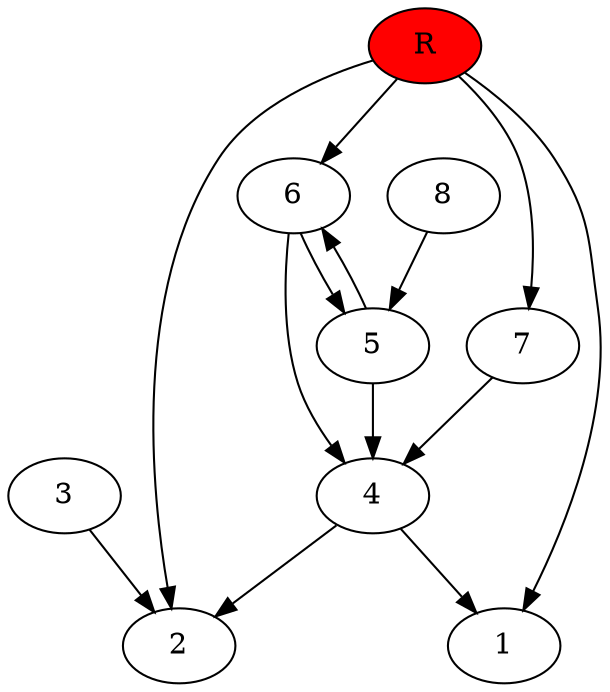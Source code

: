 digraph prb1447 {
	1
	2
	3
	4
	5
	6
	7
	8
	R [fillcolor="#ff0000" style=filled]
	3 -> 2
	4 -> 1
	4 -> 2
	5 -> 4
	5 -> 6
	6 -> 4
	6 -> 5
	7 -> 4
	8 -> 5
	R -> 1
	R -> 2
	R -> 6
	R -> 7
}
